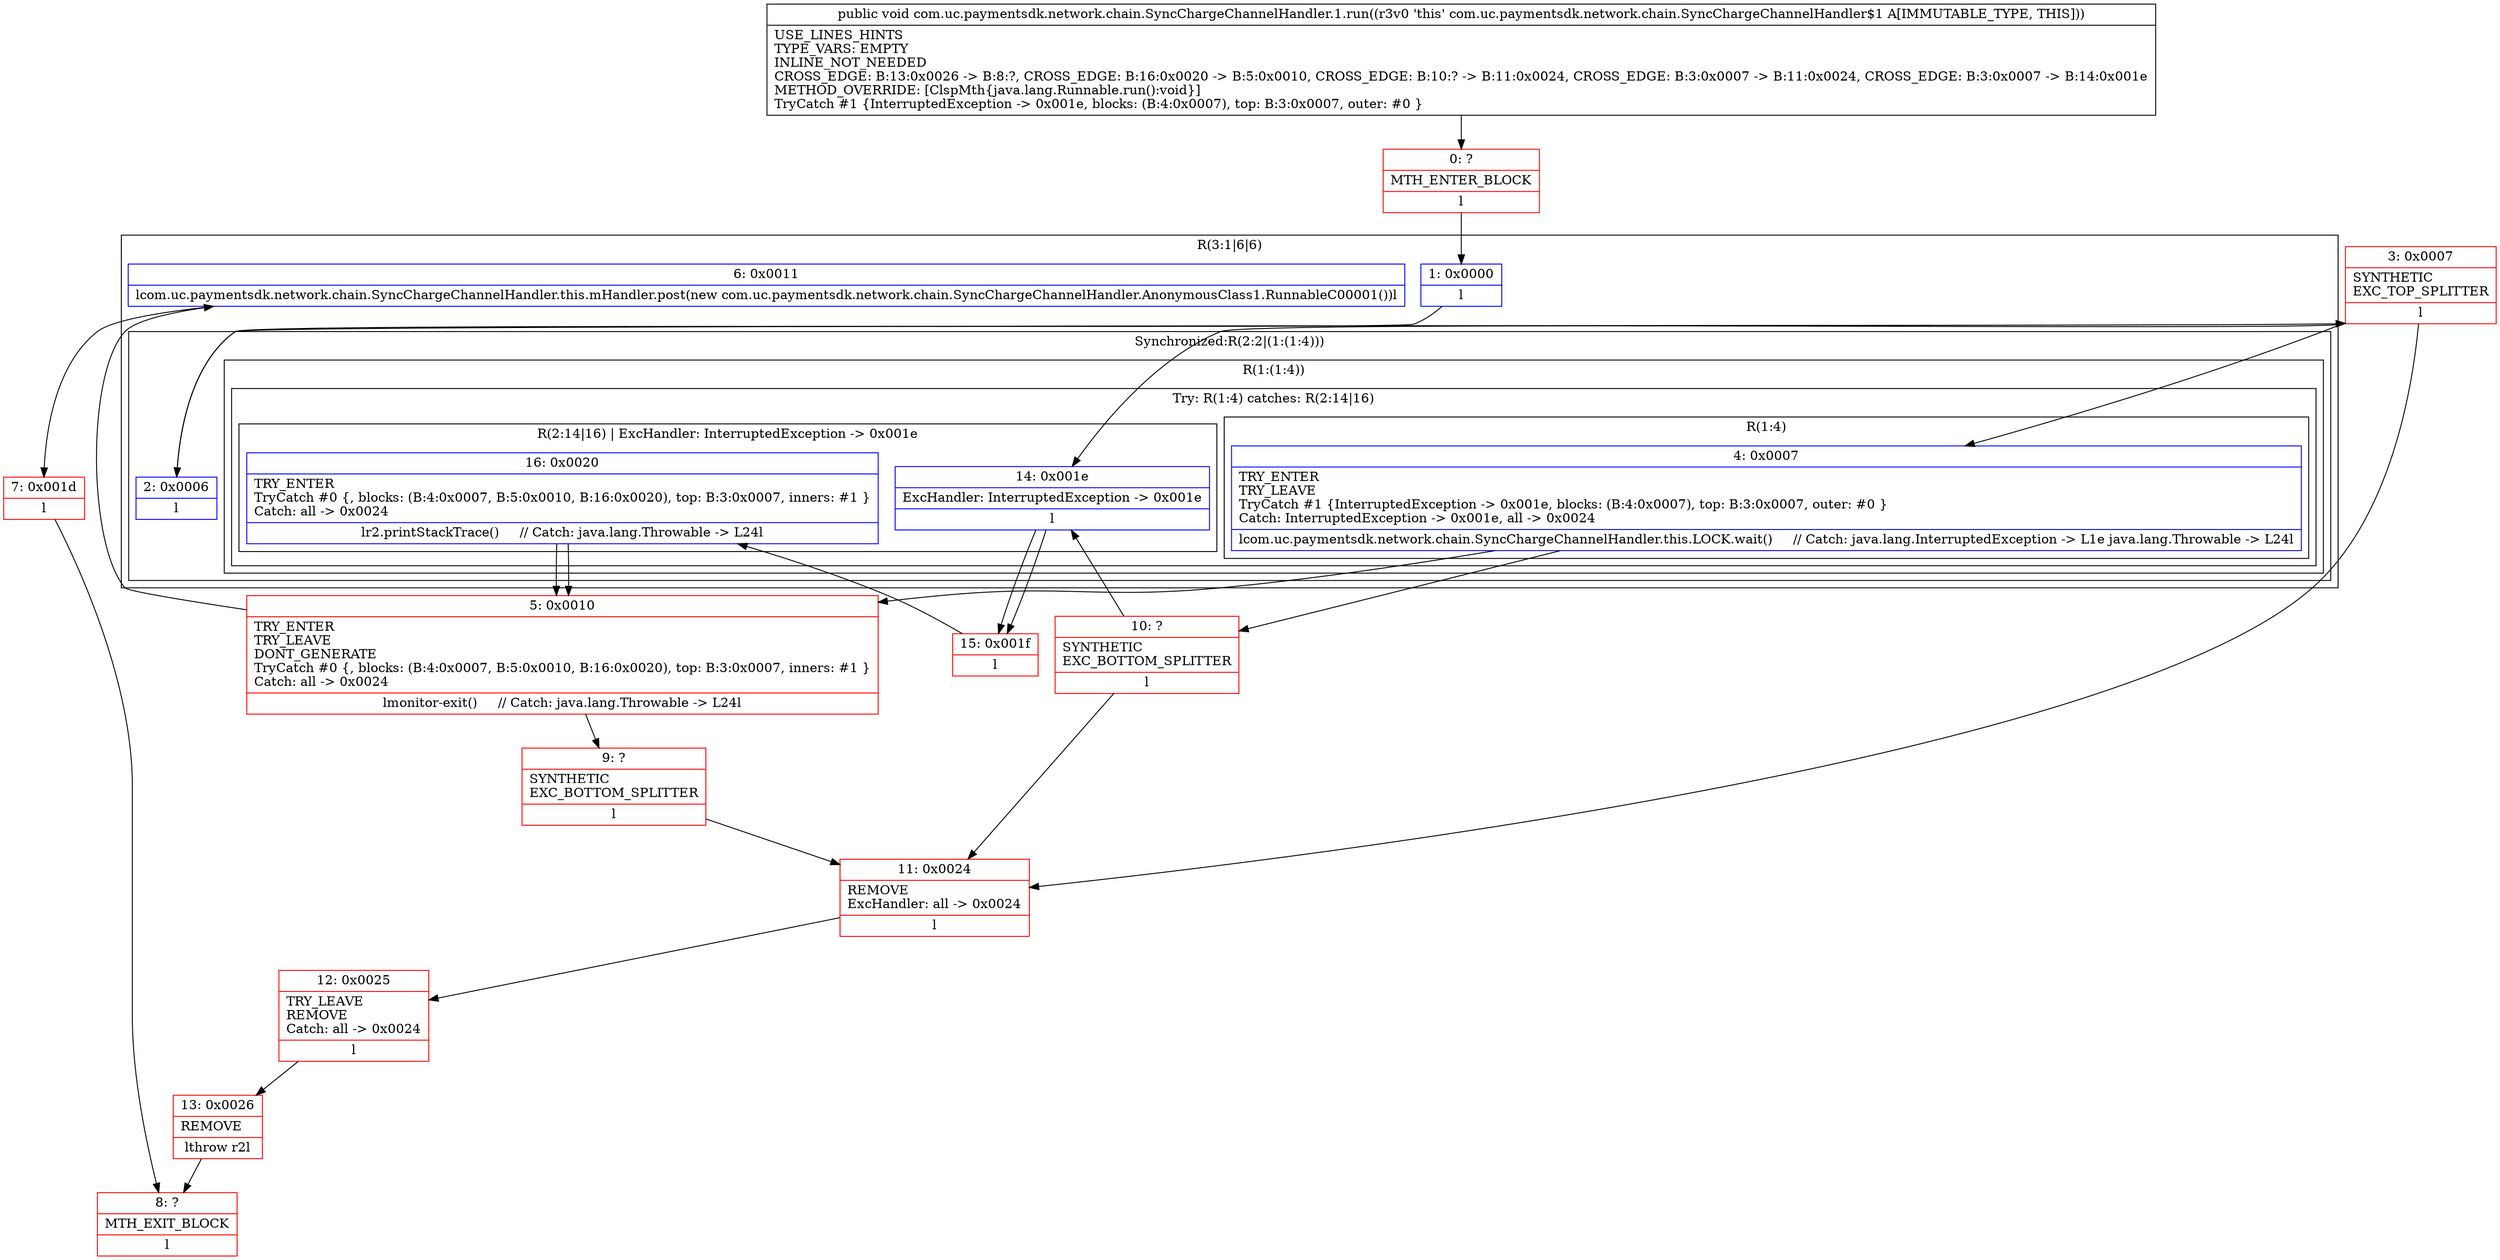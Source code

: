 digraph "CFG forcom.uc.paymentsdk.network.chain.SyncChargeChannelHandler.1.run()V" {
subgraph cluster_Region_2017949413 {
label = "R(3:1|6|6)";
node [shape=record,color=blue];
Node_1 [shape=record,label="{1\:\ 0x0000|l}"];
subgraph cluster_SynchronizedRegion_145918120 {
label = "Synchronized:R(2:2|(1:(1:4)))";
node [shape=record,color=blue];
Node_2 [shape=record,label="{2\:\ 0x0006|l}"];
subgraph cluster_Region_1090824074 {
label = "R(1:(1:4))";
node [shape=record,color=blue];
subgraph cluster_TryCatchRegion_1690750214 {
label = "Try: R(1:4) catches: R(2:14|16)";
node [shape=record,color=blue];
subgraph cluster_Region_662007589 {
label = "R(1:4)";
node [shape=record,color=blue];
Node_4 [shape=record,label="{4\:\ 0x0007|TRY_ENTER\lTRY_LEAVE\lTryCatch #1 \{InterruptedException \-\> 0x001e, blocks: (B:4:0x0007), top: B:3:0x0007, outer: #0 \}\lCatch: InterruptedException \-\> 0x001e, all \-\> 0x0024\l|lcom.uc.paymentsdk.network.chain.SyncChargeChannelHandler.this.LOCK.wait()     \/\/ Catch: java.lang.InterruptedException \-\> L1e java.lang.Throwable \-\> L24l}"];
}
subgraph cluster_Region_1000232107 {
label = "R(2:14|16) | ExcHandler: InterruptedException \-\> 0x001e\l";
node [shape=record,color=blue];
Node_14 [shape=record,label="{14\:\ 0x001e|ExcHandler: InterruptedException \-\> 0x001e\l|l}"];
Node_16 [shape=record,label="{16\:\ 0x0020|TRY_ENTER\lTryCatch #0 \{, blocks: (B:4:0x0007, B:5:0x0010, B:16:0x0020), top: B:3:0x0007, inners: #1 \}\lCatch: all \-\> 0x0024\l|lr2.printStackTrace()     \/\/ Catch: java.lang.Throwable \-\> L24l}"];
}
}
}
}
Node_6 [shape=record,label="{6\:\ 0x0011|lcom.uc.paymentsdk.network.chain.SyncChargeChannelHandler.this.mHandler.post(new com.uc.paymentsdk.network.chain.SyncChargeChannelHandler.AnonymousClass1.RunnableC00001())l}"];
}
subgraph cluster_Region_1000232107 {
label = "R(2:14|16) | ExcHandler: InterruptedException \-\> 0x001e\l";
node [shape=record,color=blue];
Node_14 [shape=record,label="{14\:\ 0x001e|ExcHandler: InterruptedException \-\> 0x001e\l|l}"];
Node_16 [shape=record,label="{16\:\ 0x0020|TRY_ENTER\lTryCatch #0 \{, blocks: (B:4:0x0007, B:5:0x0010, B:16:0x0020), top: B:3:0x0007, inners: #1 \}\lCatch: all \-\> 0x0024\l|lr2.printStackTrace()     \/\/ Catch: java.lang.Throwable \-\> L24l}"];
}
Node_0 [shape=record,color=red,label="{0\:\ ?|MTH_ENTER_BLOCK\l|l}"];
Node_3 [shape=record,color=red,label="{3\:\ 0x0007|SYNTHETIC\lEXC_TOP_SPLITTER\l|l}"];
Node_5 [shape=record,color=red,label="{5\:\ 0x0010|TRY_ENTER\lTRY_LEAVE\lDONT_GENERATE\lTryCatch #0 \{, blocks: (B:4:0x0007, B:5:0x0010, B:16:0x0020), top: B:3:0x0007, inners: #1 \}\lCatch: all \-\> 0x0024\l|lmonitor\-exit()     \/\/ Catch: java.lang.Throwable \-\> L24l}"];
Node_7 [shape=record,color=red,label="{7\:\ 0x001d|l}"];
Node_8 [shape=record,color=red,label="{8\:\ ?|MTH_EXIT_BLOCK\l|l}"];
Node_9 [shape=record,color=red,label="{9\:\ ?|SYNTHETIC\lEXC_BOTTOM_SPLITTER\l|l}"];
Node_10 [shape=record,color=red,label="{10\:\ ?|SYNTHETIC\lEXC_BOTTOM_SPLITTER\l|l}"];
Node_11 [shape=record,color=red,label="{11\:\ 0x0024|REMOVE\lExcHandler: all \-\> 0x0024\l|l}"];
Node_12 [shape=record,color=red,label="{12\:\ 0x0025|TRY_LEAVE\lREMOVE\lCatch: all \-\> 0x0024\l|l}"];
Node_13 [shape=record,color=red,label="{13\:\ 0x0026|REMOVE\l|lthrow r2l}"];
Node_15 [shape=record,color=red,label="{15\:\ 0x001f|l}"];
MethodNode[shape=record,label="{public void com.uc.paymentsdk.network.chain.SyncChargeChannelHandler.1.run((r3v0 'this' com.uc.paymentsdk.network.chain.SyncChargeChannelHandler$1 A[IMMUTABLE_TYPE, THIS]))  | USE_LINES_HINTS\lTYPE_VARS: EMPTY\lINLINE_NOT_NEEDED\lCROSS_EDGE: B:13:0x0026 \-\> B:8:?, CROSS_EDGE: B:16:0x0020 \-\> B:5:0x0010, CROSS_EDGE: B:10:? \-\> B:11:0x0024, CROSS_EDGE: B:3:0x0007 \-\> B:11:0x0024, CROSS_EDGE: B:3:0x0007 \-\> B:14:0x001e\lMETHOD_OVERRIDE: [ClspMth\{java.lang.Runnable.run():void\}]\lTryCatch #1 \{InterruptedException \-\> 0x001e, blocks: (B:4:0x0007), top: B:3:0x0007, outer: #0 \}\l}"];
MethodNode -> Node_0;
Node_1 -> Node_2;
Node_2 -> Node_3;
Node_4 -> Node_5;
Node_4 -> Node_10;
Node_14 -> Node_15;
Node_16 -> Node_5;
Node_6 -> Node_7;
Node_14 -> Node_15;
Node_16 -> Node_5;
Node_0 -> Node_1;
Node_3 -> Node_4;
Node_3 -> Node_11;
Node_3 -> Node_14;
Node_5 -> Node_6;
Node_5 -> Node_9;
Node_7 -> Node_8;
Node_9 -> Node_11;
Node_10 -> Node_14;
Node_10 -> Node_11;
Node_11 -> Node_12;
Node_12 -> Node_13;
Node_13 -> Node_8;
Node_15 -> Node_16;
}

